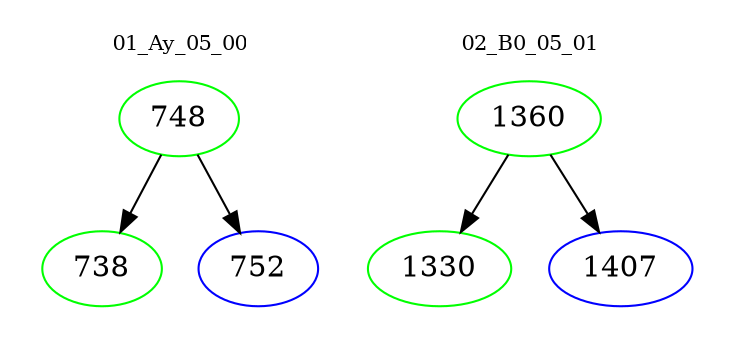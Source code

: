 digraph{
subgraph cluster_0 {
color = white
label = "01_Ay_05_00";
fontsize=10;
T0_748 [label="748", color="green"]
T0_748 -> T0_738 [color="black"]
T0_738 [label="738", color="green"]
T0_748 -> T0_752 [color="black"]
T0_752 [label="752", color="blue"]
}
subgraph cluster_1 {
color = white
label = "02_B0_05_01";
fontsize=10;
T1_1360 [label="1360", color="green"]
T1_1360 -> T1_1330 [color="black"]
T1_1330 [label="1330", color="green"]
T1_1360 -> T1_1407 [color="black"]
T1_1407 [label="1407", color="blue"]
}
}
